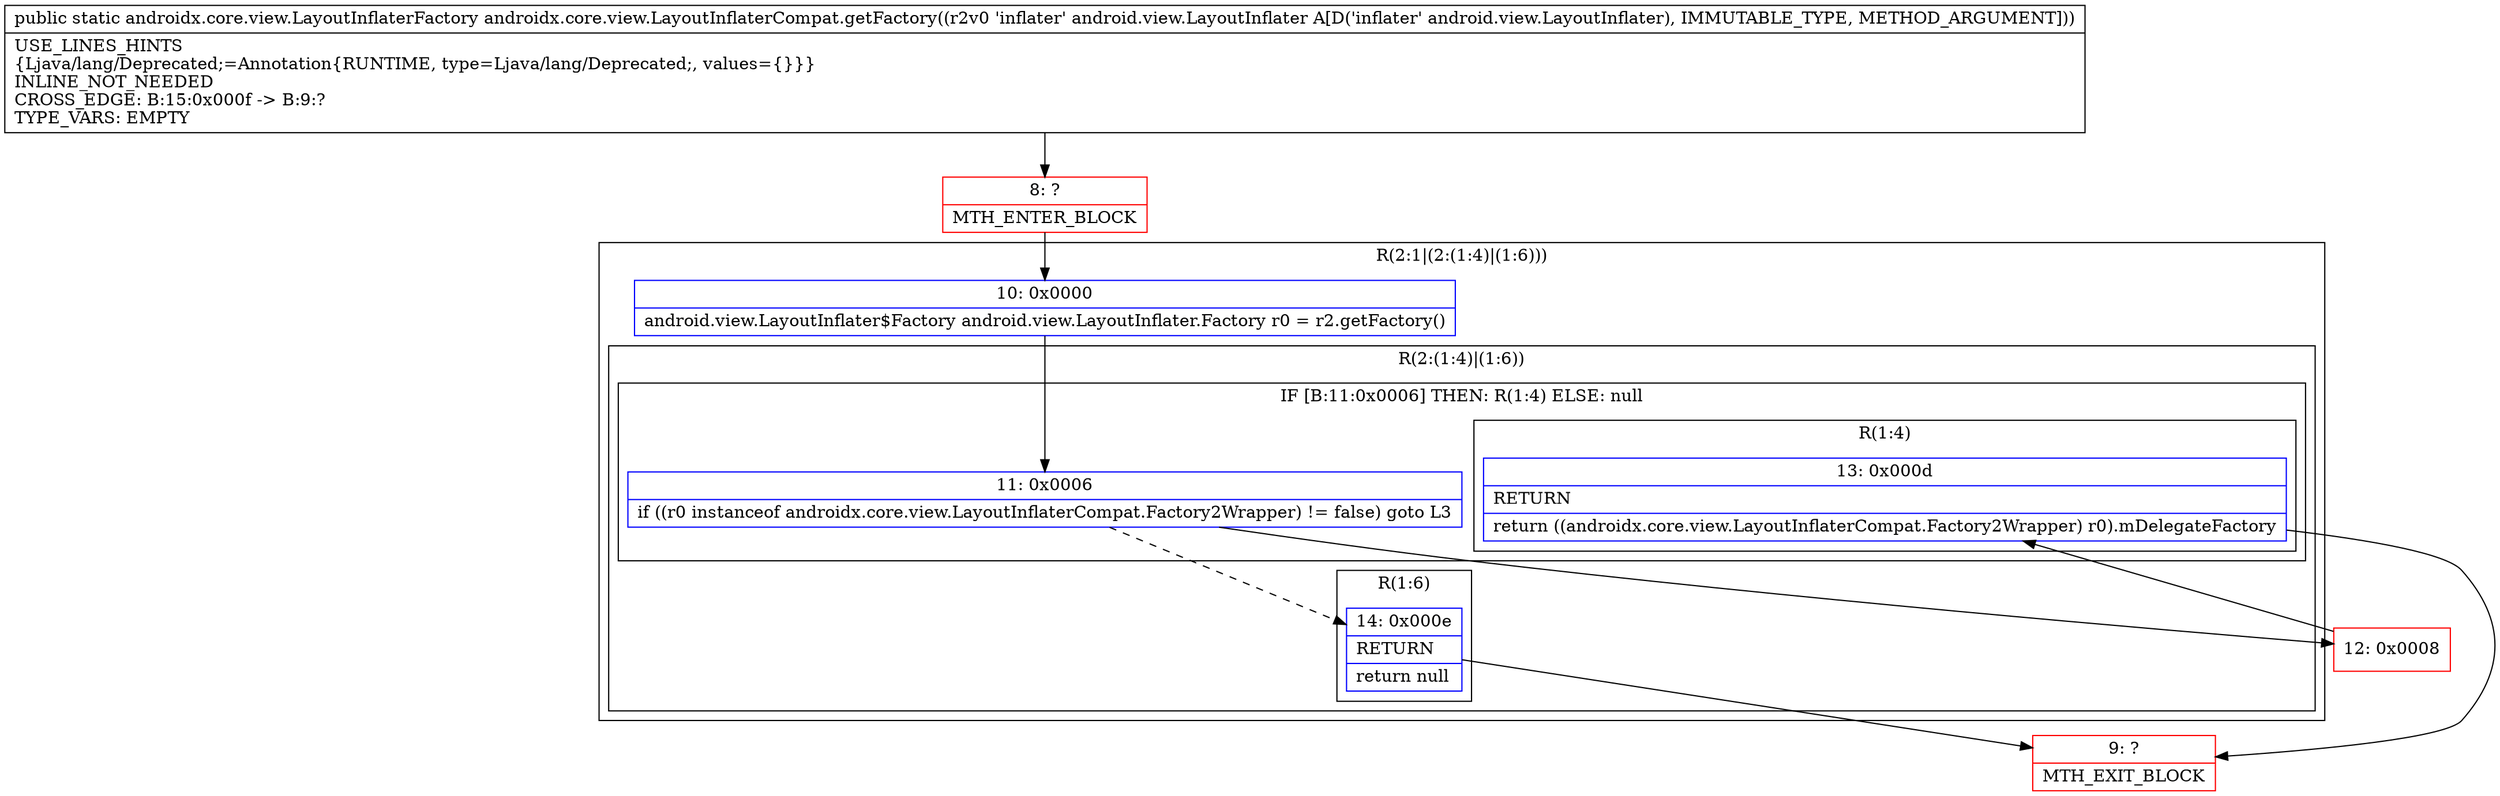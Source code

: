digraph "CFG forandroidx.core.view.LayoutInflaterCompat.getFactory(Landroid\/view\/LayoutInflater;)Landroidx\/core\/view\/LayoutInflaterFactory;" {
subgraph cluster_Region_1876589800 {
label = "R(2:1|(2:(1:4)|(1:6)))";
node [shape=record,color=blue];
Node_10 [shape=record,label="{10\:\ 0x0000|android.view.LayoutInflater$Factory android.view.LayoutInflater.Factory r0 = r2.getFactory()\l}"];
subgraph cluster_Region_1176044299 {
label = "R(2:(1:4)|(1:6))";
node [shape=record,color=blue];
subgraph cluster_IfRegion_1457944924 {
label = "IF [B:11:0x0006] THEN: R(1:4) ELSE: null";
node [shape=record,color=blue];
Node_11 [shape=record,label="{11\:\ 0x0006|if ((r0 instanceof androidx.core.view.LayoutInflaterCompat.Factory2Wrapper) != false) goto L3\l}"];
subgraph cluster_Region_1903517120 {
label = "R(1:4)";
node [shape=record,color=blue];
Node_13 [shape=record,label="{13\:\ 0x000d|RETURN\l|return ((androidx.core.view.LayoutInflaterCompat.Factory2Wrapper) r0).mDelegateFactory\l}"];
}
}
subgraph cluster_Region_876521596 {
label = "R(1:6)";
node [shape=record,color=blue];
Node_14 [shape=record,label="{14\:\ 0x000e|RETURN\l|return null\l}"];
}
}
}
Node_8 [shape=record,color=red,label="{8\:\ ?|MTH_ENTER_BLOCK\l}"];
Node_12 [shape=record,color=red,label="{12\:\ 0x0008}"];
Node_9 [shape=record,color=red,label="{9\:\ ?|MTH_EXIT_BLOCK\l}"];
MethodNode[shape=record,label="{public static androidx.core.view.LayoutInflaterFactory androidx.core.view.LayoutInflaterCompat.getFactory((r2v0 'inflater' android.view.LayoutInflater A[D('inflater' android.view.LayoutInflater), IMMUTABLE_TYPE, METHOD_ARGUMENT]))  | USE_LINES_HINTS\l\{Ljava\/lang\/Deprecated;=Annotation\{RUNTIME, type=Ljava\/lang\/Deprecated;, values=\{\}\}\}\lINLINE_NOT_NEEDED\lCROSS_EDGE: B:15:0x000f \-\> B:9:?\lTYPE_VARS: EMPTY\l}"];
MethodNode -> Node_8;Node_10 -> Node_11;
Node_11 -> Node_12;
Node_11 -> Node_14[style=dashed];
Node_13 -> Node_9;
Node_14 -> Node_9;
Node_8 -> Node_10;
Node_12 -> Node_13;
}

